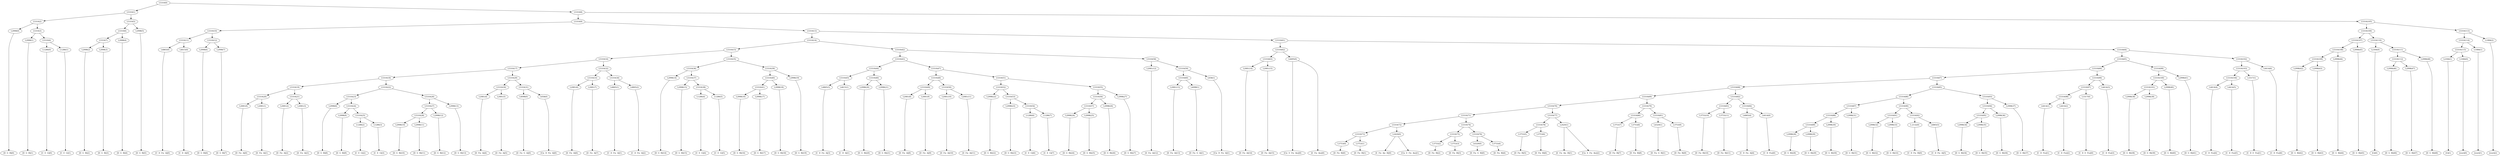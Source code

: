 digraph sample{
"L2998(0)"->"[D  G  B](0)"
"L2998(1)"->"[D  G  B](1)"
"L1286(0)"->"[C  E  G](0)"
"L1286(1)"->"[C  E  G](1)"
"L5310(4)"->"L1286(0)"
"L5310(4)"->"L1286(1)"
"L5310(3)"->"L2998(1)"
"L5310(3)"->"L5310(4)"
"L5310(2)"->"L2998(0)"
"L5310(2)"->"L5310(3)"
"L2998(2)"->"[D  G  B](2)"
"L2998(3)"->"[D  G  B](3)"
"L5310(7)"->"L2998(2)"
"L5310(7)"->"L2998(3)"
"L2998(4)"->"[D  G  B](4)"
"L5310(6)"->"L5310(7)"
"L5310(6)"->"L2998(4)"
"L2998(5)"->"[D  G  B](5)"
"L5310(5)"->"L5310(6)"
"L5310(5)"->"L2998(5)"
"L5310(1)"->"L5310(2)"
"L5310(1)"->"L5310(5)"
"L4865(0)"->"[C  D  Fis  A](0)"
"L4615(0)"->"[C  D  A](0)"
"L5310(11)"->"L4865(0)"
"L5310(11)"->"L4615(0)"
"L2998(6)"->"[D  G  B](6)"
"L2998(7)"->"[D  G  B](7)"
"L5310(12)"->"L2998(6)"
"L5310(12)"->"L2998(7)"
"L5310(10)"->"L5310(11)"
"L5310(10)"->"L5310(12)"
"L2081(0)"->"[D  Fis  A](0)"
"L2081(1)"->"[D  Fis  A](1)"
"L5310(20)"->"L2081(0)"
"L5310(20)"->"L2081(1)"
"L2081(2)"->"[D  Fis  A](2)"
"L2081(3)"->"[D  Fis  A](3)"
"L5310(21)"->"L2081(2)"
"L5310(21)"->"L2081(3)"
"L5310(19)"->"L5310(20)"
"L5310(19)"->"L5310(21)"
"L2998(8)"->"[D  G  B](8)"
"L2998(9)"->"[D  G  B](9)"
"L1286(2)"->"[C  E  G](2)"
"L1286(3)"->"[C  E  G](3)"
"L5310(25)"->"L1286(2)"
"L5310(25)"->"L1286(3)"
"L5310(24)"->"L2998(9)"
"L5310(24)"->"L5310(25)"
"L5310(23)"->"L2998(8)"
"L5310(23)"->"L5310(24)"
"L2998(10)"->"[D  G  B](10)"
"L2998(11)"->"[D  G  B](11)"
"L5310(28)"->"L2998(10)"
"L5310(28)"->"L2998(11)"
"L2998(12)"->"[D  G  B](12)"
"L5310(27)"->"L5310(28)"
"L5310(27)"->"L2998(12)"
"L2998(13)"->"[D  G  B](13)"
"L5310(26)"->"L5310(27)"
"L5310(26)"->"L2998(13)"
"L5310(22)"->"L5310(23)"
"L5310(22)"->"L5310(26)"
"L5310(18)"->"L5310(19)"
"L5310(18)"->"L5310(22)"
"L2081(4)"->"[D  Fis  A](4)"
"L2081(5)"->"[D  Fis  A](5)"
"L5310(30)"->"L2081(4)"
"L5310(30)"->"L2081(5)"
"L4098(0)"->"[D  Fis  G  A](0)"
"L658(0)"->"[Cis  D  Fis  A](0)"
"L5310(31)"->"L4098(0)"
"L5310(31)"->"L658(0)"
"L5310(29)"->"L5310(30)"
"L5310(29)"->"L5310(31)"
"L5310(17)"->"L5310(18)"
"L5310(17)"->"L5310(29)"
"L2081(6)"->"[D  Fis  A](6)"
"L2081(7)"->"[D  Fis  A](7)"
"L5310(33)"->"L2081(6)"
"L5310(33)"->"L2081(7)"
"L4865(1)"->"[C  D  Fis  A](1)"
"L4865(2)"->"[C  D  Fis  A](2)"
"L5310(34)"->"L4865(1)"
"L5310(34)"->"L4865(2)"
"L5310(32)"->"L5310(33)"
"L5310(32)"->"L5310(34)"
"L5310(16)"->"L5310(17)"
"L5310(16)"->"L5310(32)"
"L2998(14)"->"[D  G  B](14)"
"L2998(15)"->"[D  G  B](15)"
"L1286(4)"->"[C  E  G](4)"
"L1286(5)"->"[C  E  G](5)"
"L5310(38)"->"L1286(4)"
"L5310(38)"->"L1286(5)"
"L5310(37)"->"L2998(15)"
"L5310(37)"->"L5310(38)"
"L5310(36)"->"L2998(14)"
"L5310(36)"->"L5310(37)"
"L2998(16)"->"[D  G  B](16)"
"L2998(17)"->"[D  G  B](17)"
"L5310(41)"->"L2998(16)"
"L5310(41)"->"L2998(17)"
"L2998(18)"->"[D  G  B](18)"
"L5310(40)"->"L5310(41)"
"L5310(40)"->"L2998(18)"
"L2998(19)"->"[D  G  B](19)"
"L5310(39)"->"L5310(40)"
"L5310(39)"->"L2998(19)"
"L5310(35)"->"L5310(36)"
"L5310(35)"->"L5310(39)"
"L5310(15)"->"L5310(16)"
"L5310(15)"->"L5310(35)"
"L4865(3)"->"[C  D  Fis  A](3)"
"L4615(1)"->"[C  D  A](1)"
"L5310(45)"->"L4865(3)"
"L5310(45)"->"L4615(1)"
"L2998(20)"->"[D  G  B](20)"
"L2998(21)"->"[D  G  B](21)"
"L5310(46)"->"L2998(20)"
"L5310(46)"->"L2998(21)"
"L5310(44)"->"L5310(45)"
"L5310(44)"->"L5310(46)"
"L2081(8)"->"[D  Fis  A](8)"
"L2081(9)"->"[D  Fis  A](9)"
"L5310(49)"->"L2081(8)"
"L5310(49)"->"L2081(9)"
"L2081(10)"->"[D  Fis  A](10)"
"L2081(11)"->"[D  Fis  A](11)"
"L5310(50)"->"L2081(10)"
"L5310(50)"->"L2081(11)"
"L5310(48)"->"L5310(49)"
"L5310(48)"->"L5310(50)"
"L2998(22)"->"[D  G  B](22)"
"L2998(23)"->"[D  G  B](23)"
"L1286(6)"->"[C  E  G](6)"
"L1286(7)"->"[C  E  G](7)"
"L5310(54)"->"L1286(6)"
"L5310(54)"->"L1286(7)"
"L5310(53)"->"L2998(23)"
"L5310(53)"->"L5310(54)"
"L5310(52)"->"L2998(22)"
"L5310(52)"->"L5310(53)"
"L2998(24)"->"[D  G  B](24)"
"L2998(25)"->"[D  G  B](25)"
"L5310(57)"->"L2998(24)"
"L5310(57)"->"L2998(25)"
"L2998(26)"->"[D  G  B](26)"
"L5310(56)"->"L5310(57)"
"L5310(56)"->"L2998(26)"
"L2998(27)"->"[D  G  B](27)"
"L5310(55)"->"L5310(56)"
"L5310(55)"->"L2998(27)"
"L5310(51)"->"L5310(52)"
"L5310(51)"->"L5310(55)"
"L5310(47)"->"L5310(48)"
"L5310(47)"->"L5310(51)"
"L5310(43)"->"L5310(44)"
"L5310(43)"->"L5310(47)"
"L2081(12)"->"[D  Fis  A](12)"
"L2081(13)"->"[D  Fis  A](13)"
"L4098(1)"->"[D  Fis  G  A](1)"
"L5310(60)"->"L2081(13)"
"L5310(60)"->"L4098(1)"
"L658(1)"->"[Cis  D  Fis  A](1)"
"L5310(59)"->"L5310(60)"
"L5310(59)"->"L658(1)"
"L5310(58)"->"L2081(12)"
"L5310(58)"->"L5310(59)"
"L5310(42)"->"L5310(43)"
"L5310(42)"->"L5310(58)"
"L5310(14)"->"L5310(15)"
"L5310(14)"->"L5310(42)"
"L2081(14)"->"[D  Fis  A](14)"
"L2081(15)"->"[D  Fis  A](15)"
"L5310(63)"->"L2081(14)"
"L5310(63)"->"L2081(15)"
"L4495(0)"->"[Cis  E  Fis  Ais](0)"
"L4495(0)"->"[E  Fis  Ais](0)"
"L5310(62)"->"L5310(63)"
"L5310(62)"->"L4495(0)"
"L3753(0)"->"[D  Fis  B](0)"
"L3753(1)"->"[D  Fis  B](1)"
"L5310(73)"->"L3753(0)"
"L5310(73)"->"L3753(1)"
"L2420(0)"->"[E  Fis  Ais  B](0)"
"L2420(0)"->"[Cis  E  Fis  Ais](1)"
"L5310(72)"->"L5310(73)"
"L5310(72)"->"L2420(0)"
"L3753(2)"->"[D  Fis  B](2)"
"L3753(3)"->"[D  Fis  B](3)"
"L5310(75)"->"L3753(2)"
"L5310(75)"->"L3753(3)"
"L4329(0)"->"[D  Fis  G  B](0)"
"L3753(4)"->"[D  Fis  B](4)"
"L5310(76)"->"L4329(0)"
"L5310(76)"->"L3753(4)"
"L5310(74)"->"L5310(75)"
"L5310(74)"->"L5310(76)"
"L5310(71)"->"L5310(72)"
"L5310(71)"->"L5310(74)"
"L3753(5)"->"[D  Fis  B](5)"
"L3753(6)"->"[D  Fis  B](6)"
"L5310(78)"->"L3753(5)"
"L5310(78)"->"L3753(6)"
"L2420(1)"->"[E  Fis  Ais  B](1)"
"L2420(1)"->"[Cis  E  Fis  Ais](2)"
"L5310(77)"->"L5310(78)"
"L5310(77)"->"L2420(1)"
"L5310(70)"->"L5310(71)"
"L5310(70)"->"L5310(77)"
"L3753(7)"->"[D  Fis  B](7)"
"L3753(8)"->"[D  Fis  B](8)"
"L5310(80)"->"L3753(7)"
"L5310(80)"->"L3753(8)"
"L4329(1)"->"[D  Fis  G  B](1)"
"L3753(9)"->"[D  Fis  B](9)"
"L5310(81)"->"L4329(1)"
"L5310(81)"->"L3753(9)"
"L5310(79)"->"L5310(80)"
"L5310(79)"->"L5310(81)"
"L5310(69)"->"L5310(70)"
"L5310(69)"->"L5310(79)"
"L3753(10)"->"[D  Fis  B](10)"
"L3753(11)"->"[D  Fis  B](11)"
"L5310(83)"->"L3753(10)"
"L5310(83)"->"L3753(11)"
"L4865(4)"->"[C  D  Fis  A](4)"
"L4414(0)"->"[C  D  Fis](0)"
"L5310(84)"->"L4865(4)"
"L5310(84)"->"L4414(0)"
"L5310(82)"->"L5310(83)"
"L5310(82)"->"L5310(84)"
"L5310(68)"->"L5310(69)"
"L5310(68)"->"L5310(82)"
"L2998(28)"->"[D  G  B](28)"
"L2998(29)"->"[D  G  B](29)"
"L5310(89)"->"L2998(28)"
"L5310(89)"->"L2998(29)"
"L2998(30)"->"[D  G  B](30)"
"L5310(88)"->"L5310(89)"
"L5310(88)"->"L2998(30)"
"L2998(31)"->"[D  G  B](31)"
"L5310(87)"->"L5310(88)"
"L5310(87)"->"L2998(31)"
"L2998(32)"->"[D  G  B](32)"
"L2998(33)"->"[D  G  B](33)"
"L5310(91)"->"L2998(32)"
"L5310(91)"->"L2998(33)"
"L-2132(0)"->"[C  D  Fis  B](0)"
"L4865(5)"->"[C  D  Fis  A](5)"
"L5310(92)"->"L-2132(0)"
"L5310(92)"->"L4865(5)"
"L5310(90)"->"L5310(91)"
"L5310(90)"->"L5310(92)"
"L5310(86)"->"L5310(87)"
"L5310(86)"->"L5310(90)"
"L2998(34)"->"[D  G  B](34)"
"L2998(35)"->"[D  G  B](35)"
"L5310(95)"->"L2998(34)"
"L5310(95)"->"L2998(35)"
"L2998(36)"->"[D  G  B](36)"
"L5310(94)"->"L5310(95)"
"L5310(94)"->"L2998(36)"
"L2998(37)"->"[D  G  B](37)"
"L5310(93)"->"L5310(94)"
"L5310(93)"->"L2998(37)"
"L5310(85)"->"L5310(86)"
"L5310(85)"->"L5310(93)"
"L5310(67)"->"L5310(68)"
"L5310(67)"->"L5310(85)"
"L4414(1)"->"[C  D  Fis](1)"
"L4414(2)"->"[C  D  Fis](2)"
"L5310(98)"->"L4414(1)"
"L5310(98)"->"L4414(2)"
"L3317(0)"->"[C  D  E  Fis](0)"
"L5310(97)"->"L5310(98)"
"L5310(97)"->"L3317(0)"
"L4414(3)"->"[C  D  Fis](3)"
"L5310(96)"->"L5310(97)"
"L5310(96)"->"L4414(3)"
"L5310(66)"->"L5310(67)"
"L5310(66)"->"L5310(96)"
"L2998(38)"->"[D  G  B](38)"
"L2998(39)"->"[D  G  B](39)"
"L5310(101)"->"L2998(38)"
"L5310(101)"->"L2998(39)"
"L2998(40)"->"[D  G  B](40)"
"L5310(100)"->"L5310(101)"
"L5310(100)"->"L2998(40)"
"L2998(41)"->"[D  G  B](41)"
"L5310(99)"->"L5310(100)"
"L5310(99)"->"L2998(41)"
"L5310(65)"->"L5310(66)"
"L5310(65)"->"L5310(99)"
"L4414(4)"->"[C  D  Fis](4)"
"L4414(5)"->"[C  D  Fis](5)"
"L5310(104)"->"L4414(4)"
"L5310(104)"->"L4414(5)"
"L3317(1)"->"[C  D  E  Fis](1)"
"L5310(103)"->"L5310(104)"
"L5310(103)"->"L3317(1)"
"L4414(6)"->"[C  D  Fis](6)"
"L5310(102)"->"L5310(103)"
"L5310(102)"->"L4414(6)"
"L5310(64)"->"L5310(65)"
"L5310(64)"->"L5310(102)"
"L5310(61)"->"L5310(62)"
"L5310(61)"->"L5310(64)"
"L5310(13)"->"L5310(14)"
"L5310(13)"->"L5310(61)"
"L5310(9)"->"L5310(10)"
"L5310(9)"->"L5310(13)"
"L2998(42)"->"[D  G  B](42)"
"L2998(43)"->"[D  G  B](43)"
"L5310(109)"->"L2998(42)"
"L5310(109)"->"L2998(43)"
"L2998(44)"->"[D  G  B](44)"
"L5310(108)"->"L5310(109)"
"L5310(108)"->"L2998(44)"
"L2998(45)"->"[D  G  B](45)"
"L5310(107)"->"L5310(108)"
"L5310(107)"->"L2998(45)"
"L2304(0)"->"[G](0)"
"L2998(46)"->"[D  G  B](46)"
"L2998(47)"->"[D  G  B](47)"
"L5310(112)"->"L2998(46)"
"L5310(112)"->"L2998(47)"
"L2998(48)"->"[D  G  B](48)"
"L5310(111)"->"L5310(112)"
"L5310(111)"->"L2998(48)"
"L5310(110)"->"L2304(0)"
"L5310(110)"->"L5310(111)"
"L5310(106)"->"L5310(107)"
"L5310(106)"->"L5310(110)"
"L2304(1)"->"[G](1)"
"L1084(0)"->"[rest](0)"
"L5310(115)"->"L2304(1)"
"L5310(115)"->"L1084(0)"
"L1084(1)"->"[rest](1)"
"L5310(114)"->"L5310(115)"
"L5310(114)"->"L1084(1)"
"L1084(2)"->"[rest](2)"
"L5310(113)"->"L5310(114)"
"L5310(113)"->"L1084(2)"
"L5310(105)"->"L5310(106)"
"L5310(105)"->"L5310(113)"
"L5310(8)"->"L5310(9)"
"L5310(8)"->"L5310(105)"
"L5310(0)"->"L5310(1)"
"L5310(0)"->"L5310(8)"
{rank = min; "L5310(0)"}
{rank = same; "L5310(1)"; "L5310(8)";}
{rank = same; "L5310(2)"; "L5310(5)"; "L5310(9)"; "L5310(105)";}
{rank = same; "L2998(0)"; "L5310(3)"; "L5310(6)"; "L2998(5)"; "L5310(10)"; "L5310(13)"; "L5310(106)"; "L5310(113)";}
{rank = same; "L2998(1)"; "L5310(4)"; "L5310(7)"; "L2998(4)"; "L5310(11)"; "L5310(12)"; "L5310(14)"; "L5310(61)"; "L5310(107)"; "L5310(110)"; "L5310(114)"; "L1084(2)";}
{rank = same; "L1286(0)"; "L1286(1)"; "L2998(2)"; "L2998(3)"; "L4865(0)"; "L4615(0)"; "L2998(6)"; "L2998(7)"; "L5310(15)"; "L5310(42)"; "L5310(62)"; "L5310(64)"; "L5310(108)"; "L2998(45)"; "L2304(0)"; "L5310(111)"; "L5310(115)"; "L1084(1)";}
{rank = same; "L5310(16)"; "L5310(35)"; "L5310(43)"; "L5310(58)"; "L5310(63)"; "L4495(0)"; "L5310(65)"; "L5310(102)"; "L5310(109)"; "L2998(44)"; "L5310(112)"; "L2998(48)"; "L2304(1)"; "L1084(0)";}
{rank = same; "L5310(17)"; "L5310(32)"; "L5310(36)"; "L5310(39)"; "L5310(44)"; "L5310(47)"; "L2081(12)"; "L5310(59)"; "L2081(14)"; "L2081(15)"; "L5310(66)"; "L5310(99)"; "L5310(103)"; "L4414(6)"; "L2998(42)"; "L2998(43)"; "L2998(46)"; "L2998(47)";}
{rank = same; "L5310(18)"; "L5310(29)"; "L5310(33)"; "L5310(34)"; "L2998(14)"; "L5310(37)"; "L5310(40)"; "L2998(19)"; "L5310(45)"; "L5310(46)"; "L5310(48)"; "L5310(51)"; "L5310(60)"; "L658(1)"; "L5310(67)"; "L5310(96)"; "L5310(100)"; "L2998(41)"; "L5310(104)"; "L3317(1)";}
{rank = same; "L5310(19)"; "L5310(22)"; "L5310(30)"; "L5310(31)"; "L2081(6)"; "L2081(7)"; "L4865(1)"; "L4865(2)"; "L2998(15)"; "L5310(38)"; "L5310(41)"; "L2998(18)"; "L4865(3)"; "L4615(1)"; "L2998(20)"; "L2998(21)"; "L5310(49)"; "L5310(50)"; "L5310(52)"; "L5310(55)"; "L2081(13)"; "L4098(1)"; "L5310(68)"; "L5310(85)"; "L5310(97)"; "L4414(3)"; "L5310(101)"; "L2998(40)"; "L4414(4)"; "L4414(5)";}
{rank = same; "L5310(20)"; "L5310(21)"; "L5310(23)"; "L5310(26)"; "L2081(4)"; "L2081(5)"; "L4098(0)"; "L658(0)"; "L1286(4)"; "L1286(5)"; "L2998(16)"; "L2998(17)"; "L2081(8)"; "L2081(9)"; "L2081(10)"; "L2081(11)"; "L2998(22)"; "L5310(53)"; "L5310(56)"; "L2998(27)"; "L5310(69)"; "L5310(82)"; "L5310(86)"; "L5310(93)"; "L5310(98)"; "L3317(0)"; "L2998(38)"; "L2998(39)";}
{rank = same; "L2081(0)"; "L2081(1)"; "L2081(2)"; "L2081(3)"; "L2998(8)"; "L5310(24)"; "L5310(27)"; "L2998(13)"; "L2998(23)"; "L5310(54)"; "L5310(57)"; "L2998(26)"; "L5310(70)"; "L5310(79)"; "L5310(83)"; "L5310(84)"; "L5310(87)"; "L5310(90)"; "L5310(94)"; "L2998(37)"; "L4414(1)"; "L4414(2)";}
{rank = same; "L2998(9)"; "L5310(25)"; "L5310(28)"; "L2998(12)"; "L1286(6)"; "L1286(7)"; "L2998(24)"; "L2998(25)"; "L5310(71)"; "L5310(77)"; "L5310(80)"; "L5310(81)"; "L3753(10)"; "L3753(11)"; "L4865(4)"; "L4414(0)"; "L5310(88)"; "L2998(31)"; "L5310(91)"; "L5310(92)"; "L5310(95)"; "L2998(36)";}
{rank = same; "L1286(2)"; "L1286(3)"; "L2998(10)"; "L2998(11)"; "L5310(72)"; "L5310(74)"; "L5310(78)"; "L2420(1)"; "L3753(7)"; "L3753(8)"; "L4329(1)"; "L3753(9)"; "L5310(89)"; "L2998(30)"; "L2998(32)"; "L2998(33)"; "L-2132(0)"; "L4865(5)"; "L2998(34)"; "L2998(35)";}
{rank = same; "L5310(73)"; "L2420(0)"; "L5310(75)"; "L5310(76)"; "L3753(5)"; "L3753(6)"; "L2998(28)"; "L2998(29)";}
{rank = same; "L3753(0)"; "L3753(1)"; "L3753(2)"; "L3753(3)"; "L4329(0)"; "L3753(4)";}
{rank = max; "[C  D  A](0)"; "[C  D  A](1)"; "[C  D  E  Fis](0)"; "[C  D  E  Fis](1)"; "[C  D  Fis  A](0)"; "[C  D  Fis  A](1)"; "[C  D  Fis  A](2)"; "[C  D  Fis  A](3)"; "[C  D  Fis  A](4)"; "[C  D  Fis  A](5)"; "[C  D  Fis  B](0)"; "[C  D  Fis](0)"; "[C  D  Fis](1)"; "[C  D  Fis](2)"; "[C  D  Fis](3)"; "[C  D  Fis](4)"; "[C  D  Fis](5)"; "[C  D  Fis](6)"; "[C  E  G](0)"; "[C  E  G](1)"; "[C  E  G](2)"; "[C  E  G](3)"; "[C  E  G](4)"; "[C  E  G](5)"; "[C  E  G](6)"; "[C  E  G](7)"; "[Cis  D  Fis  A](0)"; "[Cis  D  Fis  A](1)"; "[Cis  E  Fis  Ais](0)"; "[Cis  E  Fis  Ais](1)"; "[Cis  E  Fis  Ais](2)"; "[D  Fis  A](0)"; "[D  Fis  A](1)"; "[D  Fis  A](10)"; "[D  Fis  A](11)"; "[D  Fis  A](12)"; "[D  Fis  A](13)"; "[D  Fis  A](14)"; "[D  Fis  A](15)"; "[D  Fis  A](2)"; "[D  Fis  A](3)"; "[D  Fis  A](4)"; "[D  Fis  A](5)"; "[D  Fis  A](6)"; "[D  Fis  A](7)"; "[D  Fis  A](8)"; "[D  Fis  A](9)"; "[D  Fis  B](0)"; "[D  Fis  B](1)"; "[D  Fis  B](10)"; "[D  Fis  B](11)"; "[D  Fis  B](2)"; "[D  Fis  B](3)"; "[D  Fis  B](4)"; "[D  Fis  B](5)"; "[D  Fis  B](6)"; "[D  Fis  B](7)"; "[D  Fis  B](8)"; "[D  Fis  B](9)"; "[D  Fis  G  A](0)"; "[D  Fis  G  A](1)"; "[D  Fis  G  B](0)"; "[D  Fis  G  B](1)"; "[D  G  B](0)"; "[D  G  B](1)"; "[D  G  B](10)"; "[D  G  B](11)"; "[D  G  B](12)"; "[D  G  B](13)"; "[D  G  B](14)"; "[D  G  B](15)"; "[D  G  B](16)"; "[D  G  B](17)"; "[D  G  B](18)"; "[D  G  B](19)"; "[D  G  B](2)"; "[D  G  B](20)"; "[D  G  B](21)"; "[D  G  B](22)"; "[D  G  B](23)"; "[D  G  B](24)"; "[D  G  B](25)"; "[D  G  B](26)"; "[D  G  B](27)"; "[D  G  B](28)"; "[D  G  B](29)"; "[D  G  B](3)"; "[D  G  B](30)"; "[D  G  B](31)"; "[D  G  B](32)"; "[D  G  B](33)"; "[D  G  B](34)"; "[D  G  B](35)"; "[D  G  B](36)"; "[D  G  B](37)"; "[D  G  B](38)"; "[D  G  B](39)"; "[D  G  B](4)"; "[D  G  B](40)"; "[D  G  B](41)"; "[D  G  B](42)"; "[D  G  B](43)"; "[D  G  B](44)"; "[D  G  B](45)"; "[D  G  B](46)"; "[D  G  B](47)"; "[D  G  B](48)"; "[D  G  B](5)"; "[D  G  B](6)"; "[D  G  B](7)"; "[D  G  B](8)"; "[D  G  B](9)"; "[E  Fis  Ais  B](0)"; "[E  Fis  Ais  B](1)"; "[E  Fis  Ais](0)"; "[G](0)"; "[G](1)"; "[rest](0)"; "[rest](1)"; "[rest](2)";}
}